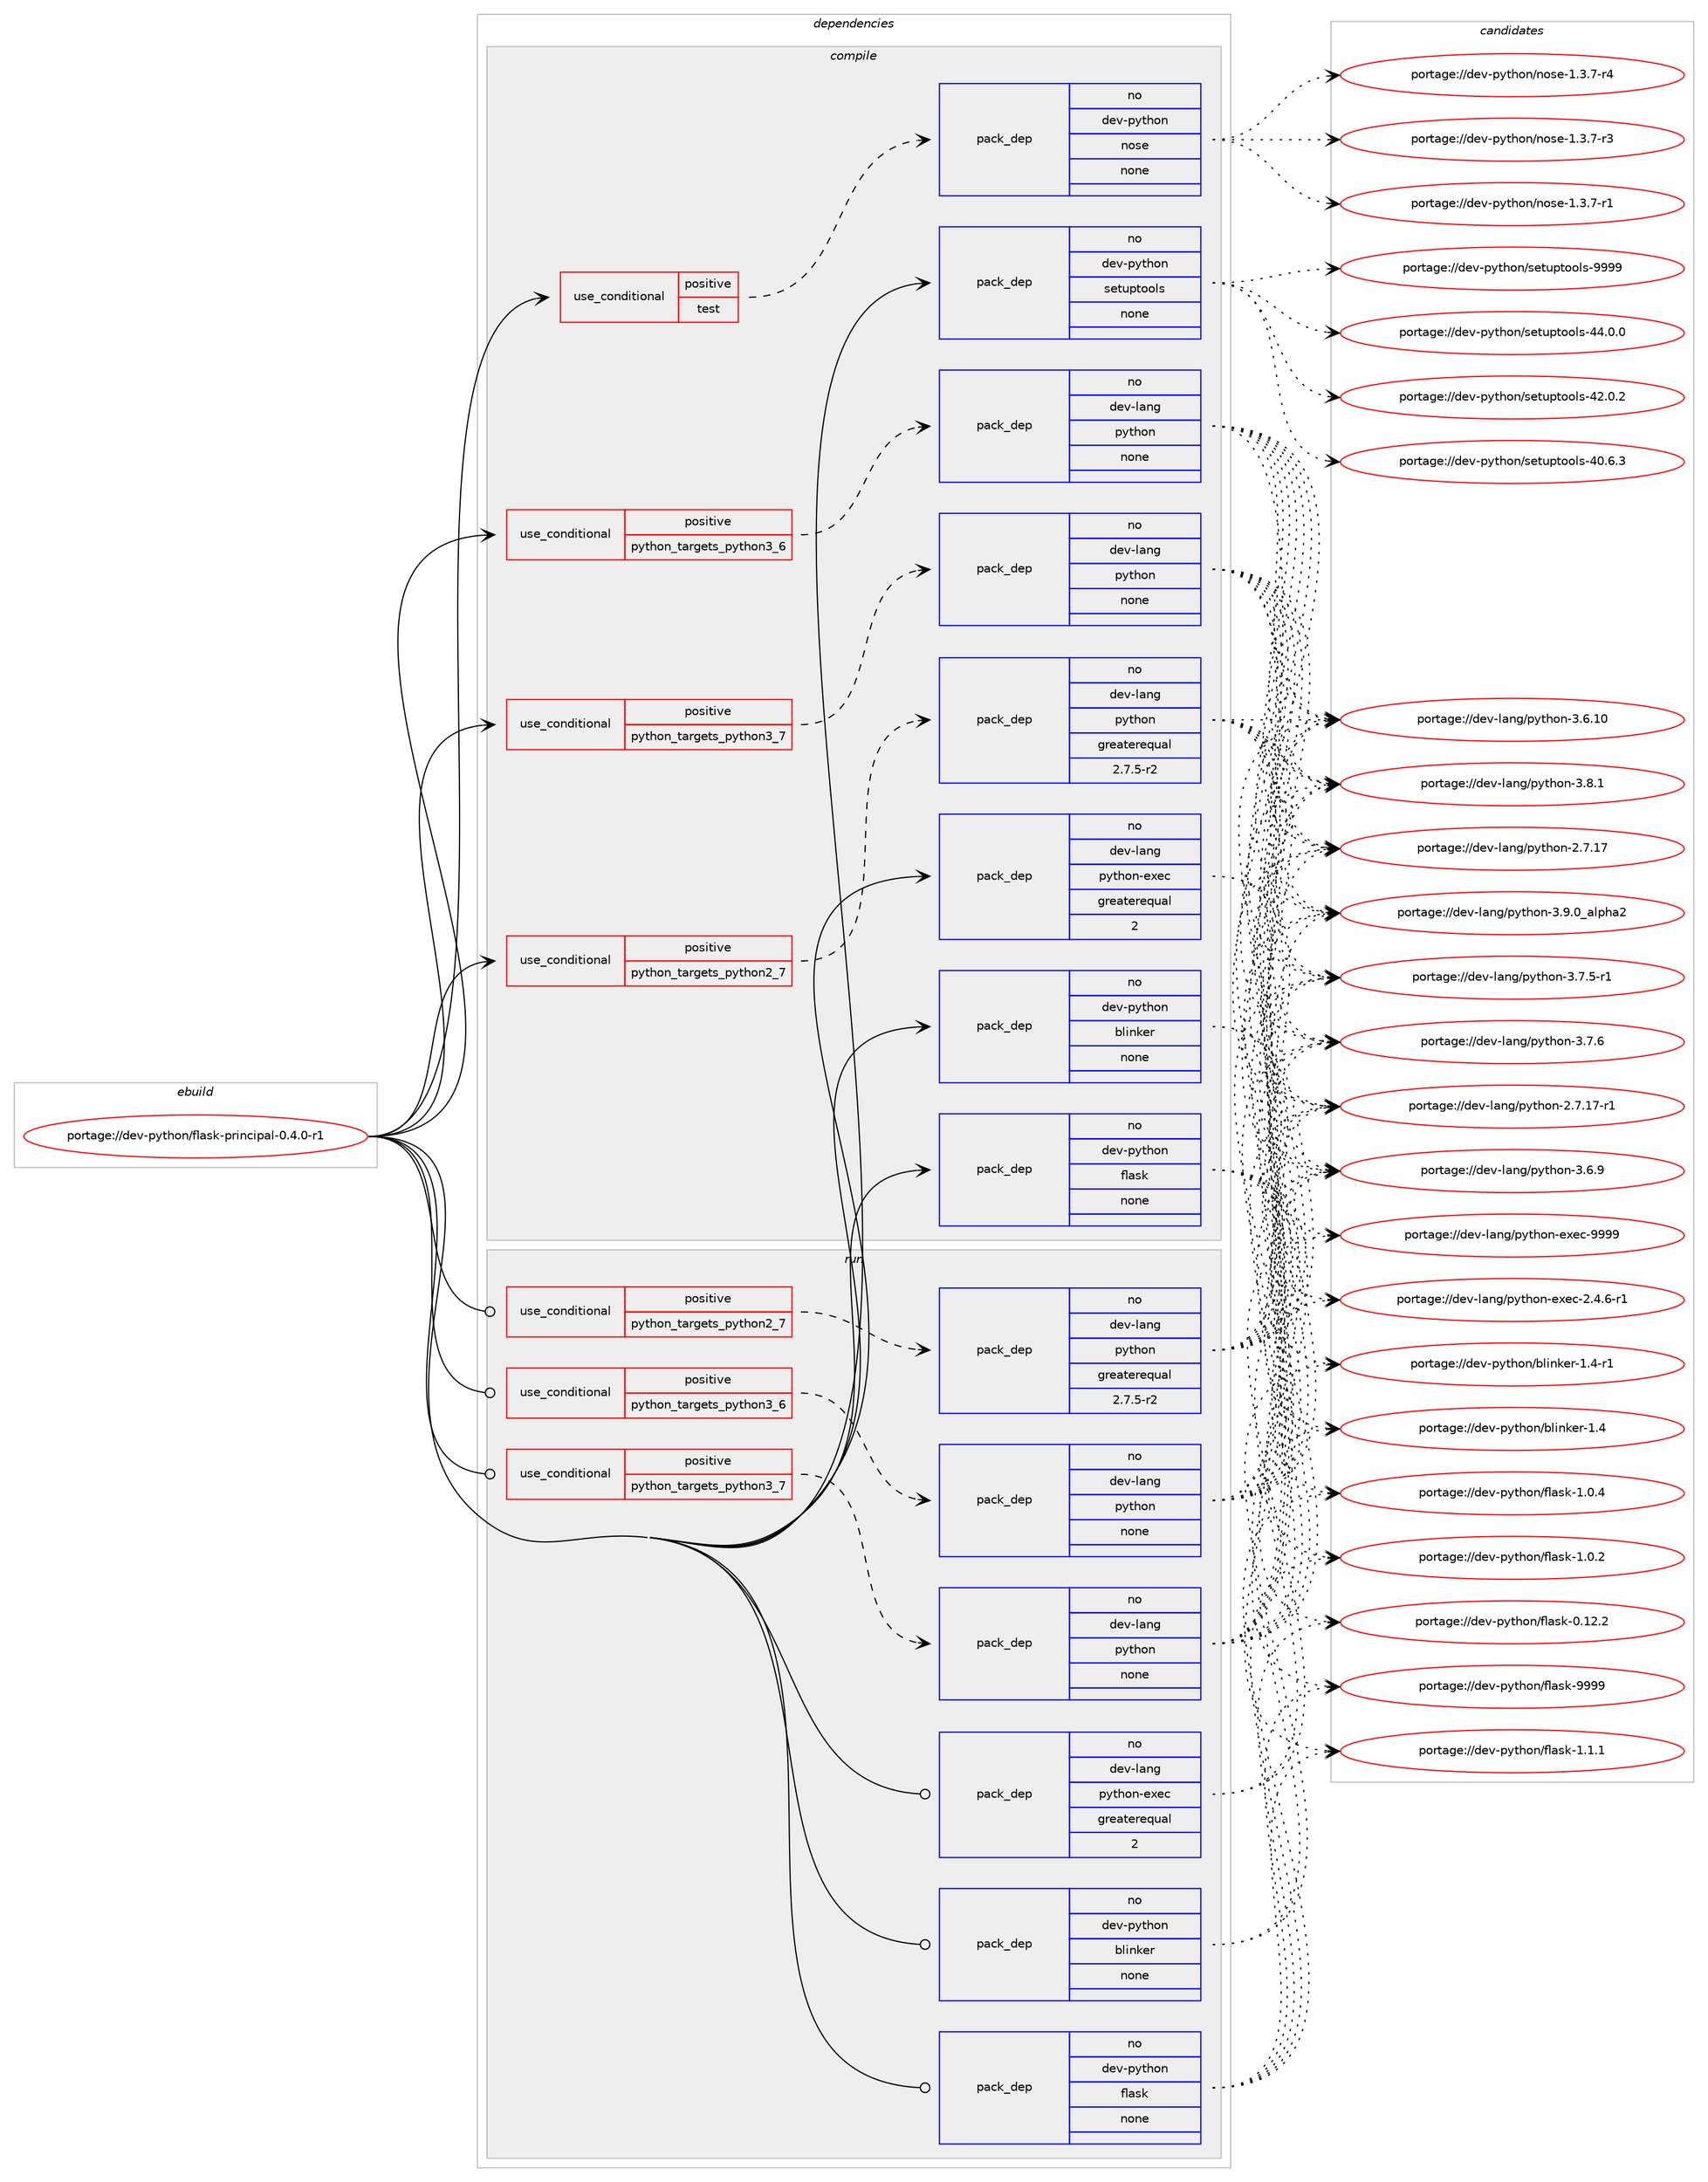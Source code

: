 digraph prolog {

# *************
# Graph options
# *************

newrank=true;
concentrate=true;
compound=true;
graph [rankdir=LR,fontname=Helvetica,fontsize=10,ranksep=1.5];#, ranksep=2.5, nodesep=0.2];
edge  [arrowhead=vee];
node  [fontname=Helvetica,fontsize=10];

# **********
# The ebuild
# **********

subgraph cluster_leftcol {
color=gray;
label=<<i>ebuild</i>>;
id [label="portage://dev-python/flask-principal-0.4.0-r1", color=red, width=4, href="../dev-python/flask-principal-0.4.0-r1.svg"];
}

# ****************
# The dependencies
# ****************

subgraph cluster_midcol {
color=gray;
label=<<i>dependencies</i>>;
subgraph cluster_compile {
fillcolor="#eeeeee";
style=filled;
label=<<i>compile</i>>;
subgraph cond115781 {
dependency460509 [label=<<TABLE BORDER="0" CELLBORDER="1" CELLSPACING="0" CELLPADDING="4"><TR><TD ROWSPAN="3" CELLPADDING="10">use_conditional</TD></TR><TR><TD>positive</TD></TR><TR><TD>python_targets_python2_7</TD></TR></TABLE>>, shape=none, color=red];
subgraph pack339738 {
dependency460510 [label=<<TABLE BORDER="0" CELLBORDER="1" CELLSPACING="0" CELLPADDING="4" WIDTH="220"><TR><TD ROWSPAN="6" CELLPADDING="30">pack_dep</TD></TR><TR><TD WIDTH="110">no</TD></TR><TR><TD>dev-lang</TD></TR><TR><TD>python</TD></TR><TR><TD>greaterequal</TD></TR><TR><TD>2.7.5-r2</TD></TR></TABLE>>, shape=none, color=blue];
}
dependency460509:e -> dependency460510:w [weight=20,style="dashed",arrowhead="vee"];
}
id:e -> dependency460509:w [weight=20,style="solid",arrowhead="vee"];
subgraph cond115782 {
dependency460511 [label=<<TABLE BORDER="0" CELLBORDER="1" CELLSPACING="0" CELLPADDING="4"><TR><TD ROWSPAN="3" CELLPADDING="10">use_conditional</TD></TR><TR><TD>positive</TD></TR><TR><TD>python_targets_python3_6</TD></TR></TABLE>>, shape=none, color=red];
subgraph pack339739 {
dependency460512 [label=<<TABLE BORDER="0" CELLBORDER="1" CELLSPACING="0" CELLPADDING="4" WIDTH="220"><TR><TD ROWSPAN="6" CELLPADDING="30">pack_dep</TD></TR><TR><TD WIDTH="110">no</TD></TR><TR><TD>dev-lang</TD></TR><TR><TD>python</TD></TR><TR><TD>none</TD></TR><TR><TD></TD></TR></TABLE>>, shape=none, color=blue];
}
dependency460511:e -> dependency460512:w [weight=20,style="dashed",arrowhead="vee"];
}
id:e -> dependency460511:w [weight=20,style="solid",arrowhead="vee"];
subgraph cond115783 {
dependency460513 [label=<<TABLE BORDER="0" CELLBORDER="1" CELLSPACING="0" CELLPADDING="4"><TR><TD ROWSPAN="3" CELLPADDING="10">use_conditional</TD></TR><TR><TD>positive</TD></TR><TR><TD>python_targets_python3_7</TD></TR></TABLE>>, shape=none, color=red];
subgraph pack339740 {
dependency460514 [label=<<TABLE BORDER="0" CELLBORDER="1" CELLSPACING="0" CELLPADDING="4" WIDTH="220"><TR><TD ROWSPAN="6" CELLPADDING="30">pack_dep</TD></TR><TR><TD WIDTH="110">no</TD></TR><TR><TD>dev-lang</TD></TR><TR><TD>python</TD></TR><TR><TD>none</TD></TR><TR><TD></TD></TR></TABLE>>, shape=none, color=blue];
}
dependency460513:e -> dependency460514:w [weight=20,style="dashed",arrowhead="vee"];
}
id:e -> dependency460513:w [weight=20,style="solid",arrowhead="vee"];
subgraph cond115784 {
dependency460515 [label=<<TABLE BORDER="0" CELLBORDER="1" CELLSPACING="0" CELLPADDING="4"><TR><TD ROWSPAN="3" CELLPADDING="10">use_conditional</TD></TR><TR><TD>positive</TD></TR><TR><TD>test</TD></TR></TABLE>>, shape=none, color=red];
subgraph pack339741 {
dependency460516 [label=<<TABLE BORDER="0" CELLBORDER="1" CELLSPACING="0" CELLPADDING="4" WIDTH="220"><TR><TD ROWSPAN="6" CELLPADDING="30">pack_dep</TD></TR><TR><TD WIDTH="110">no</TD></TR><TR><TD>dev-python</TD></TR><TR><TD>nose</TD></TR><TR><TD>none</TD></TR><TR><TD></TD></TR></TABLE>>, shape=none, color=blue];
}
dependency460515:e -> dependency460516:w [weight=20,style="dashed",arrowhead="vee"];
}
id:e -> dependency460515:w [weight=20,style="solid",arrowhead="vee"];
subgraph pack339742 {
dependency460517 [label=<<TABLE BORDER="0" CELLBORDER="1" CELLSPACING="0" CELLPADDING="4" WIDTH="220"><TR><TD ROWSPAN="6" CELLPADDING="30">pack_dep</TD></TR><TR><TD WIDTH="110">no</TD></TR><TR><TD>dev-lang</TD></TR><TR><TD>python-exec</TD></TR><TR><TD>greaterequal</TD></TR><TR><TD>2</TD></TR></TABLE>>, shape=none, color=blue];
}
id:e -> dependency460517:w [weight=20,style="solid",arrowhead="vee"];
subgraph pack339743 {
dependency460518 [label=<<TABLE BORDER="0" CELLBORDER="1" CELLSPACING="0" CELLPADDING="4" WIDTH="220"><TR><TD ROWSPAN="6" CELLPADDING="30">pack_dep</TD></TR><TR><TD WIDTH="110">no</TD></TR><TR><TD>dev-python</TD></TR><TR><TD>blinker</TD></TR><TR><TD>none</TD></TR><TR><TD></TD></TR></TABLE>>, shape=none, color=blue];
}
id:e -> dependency460518:w [weight=20,style="solid",arrowhead="vee"];
subgraph pack339744 {
dependency460519 [label=<<TABLE BORDER="0" CELLBORDER="1" CELLSPACING="0" CELLPADDING="4" WIDTH="220"><TR><TD ROWSPAN="6" CELLPADDING="30">pack_dep</TD></TR><TR><TD WIDTH="110">no</TD></TR><TR><TD>dev-python</TD></TR><TR><TD>flask</TD></TR><TR><TD>none</TD></TR><TR><TD></TD></TR></TABLE>>, shape=none, color=blue];
}
id:e -> dependency460519:w [weight=20,style="solid",arrowhead="vee"];
subgraph pack339745 {
dependency460520 [label=<<TABLE BORDER="0" CELLBORDER="1" CELLSPACING="0" CELLPADDING="4" WIDTH="220"><TR><TD ROWSPAN="6" CELLPADDING="30">pack_dep</TD></TR><TR><TD WIDTH="110">no</TD></TR><TR><TD>dev-python</TD></TR><TR><TD>setuptools</TD></TR><TR><TD>none</TD></TR><TR><TD></TD></TR></TABLE>>, shape=none, color=blue];
}
id:e -> dependency460520:w [weight=20,style="solid",arrowhead="vee"];
}
subgraph cluster_compileandrun {
fillcolor="#eeeeee";
style=filled;
label=<<i>compile and run</i>>;
}
subgraph cluster_run {
fillcolor="#eeeeee";
style=filled;
label=<<i>run</i>>;
subgraph cond115785 {
dependency460521 [label=<<TABLE BORDER="0" CELLBORDER="1" CELLSPACING="0" CELLPADDING="4"><TR><TD ROWSPAN="3" CELLPADDING="10">use_conditional</TD></TR><TR><TD>positive</TD></TR><TR><TD>python_targets_python2_7</TD></TR></TABLE>>, shape=none, color=red];
subgraph pack339746 {
dependency460522 [label=<<TABLE BORDER="0" CELLBORDER="1" CELLSPACING="0" CELLPADDING="4" WIDTH="220"><TR><TD ROWSPAN="6" CELLPADDING="30">pack_dep</TD></TR><TR><TD WIDTH="110">no</TD></TR><TR><TD>dev-lang</TD></TR><TR><TD>python</TD></TR><TR><TD>greaterequal</TD></TR><TR><TD>2.7.5-r2</TD></TR></TABLE>>, shape=none, color=blue];
}
dependency460521:e -> dependency460522:w [weight=20,style="dashed",arrowhead="vee"];
}
id:e -> dependency460521:w [weight=20,style="solid",arrowhead="odot"];
subgraph cond115786 {
dependency460523 [label=<<TABLE BORDER="0" CELLBORDER="1" CELLSPACING="0" CELLPADDING="4"><TR><TD ROWSPAN="3" CELLPADDING="10">use_conditional</TD></TR><TR><TD>positive</TD></TR><TR><TD>python_targets_python3_6</TD></TR></TABLE>>, shape=none, color=red];
subgraph pack339747 {
dependency460524 [label=<<TABLE BORDER="0" CELLBORDER="1" CELLSPACING="0" CELLPADDING="4" WIDTH="220"><TR><TD ROWSPAN="6" CELLPADDING="30">pack_dep</TD></TR><TR><TD WIDTH="110">no</TD></TR><TR><TD>dev-lang</TD></TR><TR><TD>python</TD></TR><TR><TD>none</TD></TR><TR><TD></TD></TR></TABLE>>, shape=none, color=blue];
}
dependency460523:e -> dependency460524:w [weight=20,style="dashed",arrowhead="vee"];
}
id:e -> dependency460523:w [weight=20,style="solid",arrowhead="odot"];
subgraph cond115787 {
dependency460525 [label=<<TABLE BORDER="0" CELLBORDER="1" CELLSPACING="0" CELLPADDING="4"><TR><TD ROWSPAN="3" CELLPADDING="10">use_conditional</TD></TR><TR><TD>positive</TD></TR><TR><TD>python_targets_python3_7</TD></TR></TABLE>>, shape=none, color=red];
subgraph pack339748 {
dependency460526 [label=<<TABLE BORDER="0" CELLBORDER="1" CELLSPACING="0" CELLPADDING="4" WIDTH="220"><TR><TD ROWSPAN="6" CELLPADDING="30">pack_dep</TD></TR><TR><TD WIDTH="110">no</TD></TR><TR><TD>dev-lang</TD></TR><TR><TD>python</TD></TR><TR><TD>none</TD></TR><TR><TD></TD></TR></TABLE>>, shape=none, color=blue];
}
dependency460525:e -> dependency460526:w [weight=20,style="dashed",arrowhead="vee"];
}
id:e -> dependency460525:w [weight=20,style="solid",arrowhead="odot"];
subgraph pack339749 {
dependency460527 [label=<<TABLE BORDER="0" CELLBORDER="1" CELLSPACING="0" CELLPADDING="4" WIDTH="220"><TR><TD ROWSPAN="6" CELLPADDING="30">pack_dep</TD></TR><TR><TD WIDTH="110">no</TD></TR><TR><TD>dev-lang</TD></TR><TR><TD>python-exec</TD></TR><TR><TD>greaterequal</TD></TR><TR><TD>2</TD></TR></TABLE>>, shape=none, color=blue];
}
id:e -> dependency460527:w [weight=20,style="solid",arrowhead="odot"];
subgraph pack339750 {
dependency460528 [label=<<TABLE BORDER="0" CELLBORDER="1" CELLSPACING="0" CELLPADDING="4" WIDTH="220"><TR><TD ROWSPAN="6" CELLPADDING="30">pack_dep</TD></TR><TR><TD WIDTH="110">no</TD></TR><TR><TD>dev-python</TD></TR><TR><TD>blinker</TD></TR><TR><TD>none</TD></TR><TR><TD></TD></TR></TABLE>>, shape=none, color=blue];
}
id:e -> dependency460528:w [weight=20,style="solid",arrowhead="odot"];
subgraph pack339751 {
dependency460529 [label=<<TABLE BORDER="0" CELLBORDER="1" CELLSPACING="0" CELLPADDING="4" WIDTH="220"><TR><TD ROWSPAN="6" CELLPADDING="30">pack_dep</TD></TR><TR><TD WIDTH="110">no</TD></TR><TR><TD>dev-python</TD></TR><TR><TD>flask</TD></TR><TR><TD>none</TD></TR><TR><TD></TD></TR></TABLE>>, shape=none, color=blue];
}
id:e -> dependency460529:w [weight=20,style="solid",arrowhead="odot"];
}
}

# **************
# The candidates
# **************

subgraph cluster_choices {
rank=same;
color=gray;
label=<<i>candidates</i>>;

subgraph choice339738 {
color=black;
nodesep=1;
choice10010111845108971101034711212111610411111045514657464895971081121049750 [label="portage://dev-lang/python-3.9.0_alpha2", color=red, width=4,href="../dev-lang/python-3.9.0_alpha2.svg"];
choice100101118451089711010347112121116104111110455146564649 [label="portage://dev-lang/python-3.8.1", color=red, width=4,href="../dev-lang/python-3.8.1.svg"];
choice100101118451089711010347112121116104111110455146554654 [label="portage://dev-lang/python-3.7.6", color=red, width=4,href="../dev-lang/python-3.7.6.svg"];
choice1001011184510897110103471121211161041111104551465546534511449 [label="portage://dev-lang/python-3.7.5-r1", color=red, width=4,href="../dev-lang/python-3.7.5-r1.svg"];
choice100101118451089711010347112121116104111110455146544657 [label="portage://dev-lang/python-3.6.9", color=red, width=4,href="../dev-lang/python-3.6.9.svg"];
choice10010111845108971101034711212111610411111045514654464948 [label="portage://dev-lang/python-3.6.10", color=red, width=4,href="../dev-lang/python-3.6.10.svg"];
choice100101118451089711010347112121116104111110455046554649554511449 [label="portage://dev-lang/python-2.7.17-r1", color=red, width=4,href="../dev-lang/python-2.7.17-r1.svg"];
choice10010111845108971101034711212111610411111045504655464955 [label="portage://dev-lang/python-2.7.17", color=red, width=4,href="../dev-lang/python-2.7.17.svg"];
dependency460510:e -> choice10010111845108971101034711212111610411111045514657464895971081121049750:w [style=dotted,weight="100"];
dependency460510:e -> choice100101118451089711010347112121116104111110455146564649:w [style=dotted,weight="100"];
dependency460510:e -> choice100101118451089711010347112121116104111110455146554654:w [style=dotted,weight="100"];
dependency460510:e -> choice1001011184510897110103471121211161041111104551465546534511449:w [style=dotted,weight="100"];
dependency460510:e -> choice100101118451089711010347112121116104111110455146544657:w [style=dotted,weight="100"];
dependency460510:e -> choice10010111845108971101034711212111610411111045514654464948:w [style=dotted,weight="100"];
dependency460510:e -> choice100101118451089711010347112121116104111110455046554649554511449:w [style=dotted,weight="100"];
dependency460510:e -> choice10010111845108971101034711212111610411111045504655464955:w [style=dotted,weight="100"];
}
subgraph choice339739 {
color=black;
nodesep=1;
choice10010111845108971101034711212111610411111045514657464895971081121049750 [label="portage://dev-lang/python-3.9.0_alpha2", color=red, width=4,href="../dev-lang/python-3.9.0_alpha2.svg"];
choice100101118451089711010347112121116104111110455146564649 [label="portage://dev-lang/python-3.8.1", color=red, width=4,href="../dev-lang/python-3.8.1.svg"];
choice100101118451089711010347112121116104111110455146554654 [label="portage://dev-lang/python-3.7.6", color=red, width=4,href="../dev-lang/python-3.7.6.svg"];
choice1001011184510897110103471121211161041111104551465546534511449 [label="portage://dev-lang/python-3.7.5-r1", color=red, width=4,href="../dev-lang/python-3.7.5-r1.svg"];
choice100101118451089711010347112121116104111110455146544657 [label="portage://dev-lang/python-3.6.9", color=red, width=4,href="../dev-lang/python-3.6.9.svg"];
choice10010111845108971101034711212111610411111045514654464948 [label="portage://dev-lang/python-3.6.10", color=red, width=4,href="../dev-lang/python-3.6.10.svg"];
choice100101118451089711010347112121116104111110455046554649554511449 [label="portage://dev-lang/python-2.7.17-r1", color=red, width=4,href="../dev-lang/python-2.7.17-r1.svg"];
choice10010111845108971101034711212111610411111045504655464955 [label="portage://dev-lang/python-2.7.17", color=red, width=4,href="../dev-lang/python-2.7.17.svg"];
dependency460512:e -> choice10010111845108971101034711212111610411111045514657464895971081121049750:w [style=dotted,weight="100"];
dependency460512:e -> choice100101118451089711010347112121116104111110455146564649:w [style=dotted,weight="100"];
dependency460512:e -> choice100101118451089711010347112121116104111110455146554654:w [style=dotted,weight="100"];
dependency460512:e -> choice1001011184510897110103471121211161041111104551465546534511449:w [style=dotted,weight="100"];
dependency460512:e -> choice100101118451089711010347112121116104111110455146544657:w [style=dotted,weight="100"];
dependency460512:e -> choice10010111845108971101034711212111610411111045514654464948:w [style=dotted,weight="100"];
dependency460512:e -> choice100101118451089711010347112121116104111110455046554649554511449:w [style=dotted,weight="100"];
dependency460512:e -> choice10010111845108971101034711212111610411111045504655464955:w [style=dotted,weight="100"];
}
subgraph choice339740 {
color=black;
nodesep=1;
choice10010111845108971101034711212111610411111045514657464895971081121049750 [label="portage://dev-lang/python-3.9.0_alpha2", color=red, width=4,href="../dev-lang/python-3.9.0_alpha2.svg"];
choice100101118451089711010347112121116104111110455146564649 [label="portage://dev-lang/python-3.8.1", color=red, width=4,href="../dev-lang/python-3.8.1.svg"];
choice100101118451089711010347112121116104111110455146554654 [label="portage://dev-lang/python-3.7.6", color=red, width=4,href="../dev-lang/python-3.7.6.svg"];
choice1001011184510897110103471121211161041111104551465546534511449 [label="portage://dev-lang/python-3.7.5-r1", color=red, width=4,href="../dev-lang/python-3.7.5-r1.svg"];
choice100101118451089711010347112121116104111110455146544657 [label="portage://dev-lang/python-3.6.9", color=red, width=4,href="../dev-lang/python-3.6.9.svg"];
choice10010111845108971101034711212111610411111045514654464948 [label="portage://dev-lang/python-3.6.10", color=red, width=4,href="../dev-lang/python-3.6.10.svg"];
choice100101118451089711010347112121116104111110455046554649554511449 [label="portage://dev-lang/python-2.7.17-r1", color=red, width=4,href="../dev-lang/python-2.7.17-r1.svg"];
choice10010111845108971101034711212111610411111045504655464955 [label="portage://dev-lang/python-2.7.17", color=red, width=4,href="../dev-lang/python-2.7.17.svg"];
dependency460514:e -> choice10010111845108971101034711212111610411111045514657464895971081121049750:w [style=dotted,weight="100"];
dependency460514:e -> choice100101118451089711010347112121116104111110455146564649:w [style=dotted,weight="100"];
dependency460514:e -> choice100101118451089711010347112121116104111110455146554654:w [style=dotted,weight="100"];
dependency460514:e -> choice1001011184510897110103471121211161041111104551465546534511449:w [style=dotted,weight="100"];
dependency460514:e -> choice100101118451089711010347112121116104111110455146544657:w [style=dotted,weight="100"];
dependency460514:e -> choice10010111845108971101034711212111610411111045514654464948:w [style=dotted,weight="100"];
dependency460514:e -> choice100101118451089711010347112121116104111110455046554649554511449:w [style=dotted,weight="100"];
dependency460514:e -> choice10010111845108971101034711212111610411111045504655464955:w [style=dotted,weight="100"];
}
subgraph choice339741 {
color=black;
nodesep=1;
choice10010111845112121116104111110471101111151014549465146554511452 [label="portage://dev-python/nose-1.3.7-r4", color=red, width=4,href="../dev-python/nose-1.3.7-r4.svg"];
choice10010111845112121116104111110471101111151014549465146554511451 [label="portage://dev-python/nose-1.3.7-r3", color=red, width=4,href="../dev-python/nose-1.3.7-r3.svg"];
choice10010111845112121116104111110471101111151014549465146554511449 [label="portage://dev-python/nose-1.3.7-r1", color=red, width=4,href="../dev-python/nose-1.3.7-r1.svg"];
dependency460516:e -> choice10010111845112121116104111110471101111151014549465146554511452:w [style=dotted,weight="100"];
dependency460516:e -> choice10010111845112121116104111110471101111151014549465146554511451:w [style=dotted,weight="100"];
dependency460516:e -> choice10010111845112121116104111110471101111151014549465146554511449:w [style=dotted,weight="100"];
}
subgraph choice339742 {
color=black;
nodesep=1;
choice10010111845108971101034711212111610411111045101120101994557575757 [label="portage://dev-lang/python-exec-9999", color=red, width=4,href="../dev-lang/python-exec-9999.svg"];
choice10010111845108971101034711212111610411111045101120101994550465246544511449 [label="portage://dev-lang/python-exec-2.4.6-r1", color=red, width=4,href="../dev-lang/python-exec-2.4.6-r1.svg"];
dependency460517:e -> choice10010111845108971101034711212111610411111045101120101994557575757:w [style=dotted,weight="100"];
dependency460517:e -> choice10010111845108971101034711212111610411111045101120101994550465246544511449:w [style=dotted,weight="100"];
}
subgraph choice339743 {
color=black;
nodesep=1;
choice100101118451121211161041111104798108105110107101114454946524511449 [label="portage://dev-python/blinker-1.4-r1", color=red, width=4,href="../dev-python/blinker-1.4-r1.svg"];
choice10010111845112121116104111110479810810511010710111445494652 [label="portage://dev-python/blinker-1.4", color=red, width=4,href="../dev-python/blinker-1.4.svg"];
dependency460518:e -> choice100101118451121211161041111104798108105110107101114454946524511449:w [style=dotted,weight="100"];
dependency460518:e -> choice10010111845112121116104111110479810810511010710111445494652:w [style=dotted,weight="100"];
}
subgraph choice339744 {
color=black;
nodesep=1;
choice1001011184511212111610411111047102108971151074557575757 [label="portage://dev-python/flask-9999", color=red, width=4,href="../dev-python/flask-9999.svg"];
choice100101118451121211161041111104710210897115107454946494649 [label="portage://dev-python/flask-1.1.1", color=red, width=4,href="../dev-python/flask-1.1.1.svg"];
choice100101118451121211161041111104710210897115107454946484652 [label="portage://dev-python/flask-1.0.4", color=red, width=4,href="../dev-python/flask-1.0.4.svg"];
choice100101118451121211161041111104710210897115107454946484650 [label="portage://dev-python/flask-1.0.2", color=red, width=4,href="../dev-python/flask-1.0.2.svg"];
choice10010111845112121116104111110471021089711510745484649504650 [label="portage://dev-python/flask-0.12.2", color=red, width=4,href="../dev-python/flask-0.12.2.svg"];
dependency460519:e -> choice1001011184511212111610411111047102108971151074557575757:w [style=dotted,weight="100"];
dependency460519:e -> choice100101118451121211161041111104710210897115107454946494649:w [style=dotted,weight="100"];
dependency460519:e -> choice100101118451121211161041111104710210897115107454946484652:w [style=dotted,weight="100"];
dependency460519:e -> choice100101118451121211161041111104710210897115107454946484650:w [style=dotted,weight="100"];
dependency460519:e -> choice10010111845112121116104111110471021089711510745484649504650:w [style=dotted,weight="100"];
}
subgraph choice339745 {
color=black;
nodesep=1;
choice10010111845112121116104111110471151011161171121161111111081154557575757 [label="portage://dev-python/setuptools-9999", color=red, width=4,href="../dev-python/setuptools-9999.svg"];
choice100101118451121211161041111104711510111611711211611111110811545525246484648 [label="portage://dev-python/setuptools-44.0.0", color=red, width=4,href="../dev-python/setuptools-44.0.0.svg"];
choice100101118451121211161041111104711510111611711211611111110811545525046484650 [label="portage://dev-python/setuptools-42.0.2", color=red, width=4,href="../dev-python/setuptools-42.0.2.svg"];
choice100101118451121211161041111104711510111611711211611111110811545524846544651 [label="portage://dev-python/setuptools-40.6.3", color=red, width=4,href="../dev-python/setuptools-40.6.3.svg"];
dependency460520:e -> choice10010111845112121116104111110471151011161171121161111111081154557575757:w [style=dotted,weight="100"];
dependency460520:e -> choice100101118451121211161041111104711510111611711211611111110811545525246484648:w [style=dotted,weight="100"];
dependency460520:e -> choice100101118451121211161041111104711510111611711211611111110811545525046484650:w [style=dotted,weight="100"];
dependency460520:e -> choice100101118451121211161041111104711510111611711211611111110811545524846544651:w [style=dotted,weight="100"];
}
subgraph choice339746 {
color=black;
nodesep=1;
choice10010111845108971101034711212111610411111045514657464895971081121049750 [label="portage://dev-lang/python-3.9.0_alpha2", color=red, width=4,href="../dev-lang/python-3.9.0_alpha2.svg"];
choice100101118451089711010347112121116104111110455146564649 [label="portage://dev-lang/python-3.8.1", color=red, width=4,href="../dev-lang/python-3.8.1.svg"];
choice100101118451089711010347112121116104111110455146554654 [label="portage://dev-lang/python-3.7.6", color=red, width=4,href="../dev-lang/python-3.7.6.svg"];
choice1001011184510897110103471121211161041111104551465546534511449 [label="portage://dev-lang/python-3.7.5-r1", color=red, width=4,href="../dev-lang/python-3.7.5-r1.svg"];
choice100101118451089711010347112121116104111110455146544657 [label="portage://dev-lang/python-3.6.9", color=red, width=4,href="../dev-lang/python-3.6.9.svg"];
choice10010111845108971101034711212111610411111045514654464948 [label="portage://dev-lang/python-3.6.10", color=red, width=4,href="../dev-lang/python-3.6.10.svg"];
choice100101118451089711010347112121116104111110455046554649554511449 [label="portage://dev-lang/python-2.7.17-r1", color=red, width=4,href="../dev-lang/python-2.7.17-r1.svg"];
choice10010111845108971101034711212111610411111045504655464955 [label="portage://dev-lang/python-2.7.17", color=red, width=4,href="../dev-lang/python-2.7.17.svg"];
dependency460522:e -> choice10010111845108971101034711212111610411111045514657464895971081121049750:w [style=dotted,weight="100"];
dependency460522:e -> choice100101118451089711010347112121116104111110455146564649:w [style=dotted,weight="100"];
dependency460522:e -> choice100101118451089711010347112121116104111110455146554654:w [style=dotted,weight="100"];
dependency460522:e -> choice1001011184510897110103471121211161041111104551465546534511449:w [style=dotted,weight="100"];
dependency460522:e -> choice100101118451089711010347112121116104111110455146544657:w [style=dotted,weight="100"];
dependency460522:e -> choice10010111845108971101034711212111610411111045514654464948:w [style=dotted,weight="100"];
dependency460522:e -> choice100101118451089711010347112121116104111110455046554649554511449:w [style=dotted,weight="100"];
dependency460522:e -> choice10010111845108971101034711212111610411111045504655464955:w [style=dotted,weight="100"];
}
subgraph choice339747 {
color=black;
nodesep=1;
choice10010111845108971101034711212111610411111045514657464895971081121049750 [label="portage://dev-lang/python-3.9.0_alpha2", color=red, width=4,href="../dev-lang/python-3.9.0_alpha2.svg"];
choice100101118451089711010347112121116104111110455146564649 [label="portage://dev-lang/python-3.8.1", color=red, width=4,href="../dev-lang/python-3.8.1.svg"];
choice100101118451089711010347112121116104111110455146554654 [label="portage://dev-lang/python-3.7.6", color=red, width=4,href="../dev-lang/python-3.7.6.svg"];
choice1001011184510897110103471121211161041111104551465546534511449 [label="portage://dev-lang/python-3.7.5-r1", color=red, width=4,href="../dev-lang/python-3.7.5-r1.svg"];
choice100101118451089711010347112121116104111110455146544657 [label="portage://dev-lang/python-3.6.9", color=red, width=4,href="../dev-lang/python-3.6.9.svg"];
choice10010111845108971101034711212111610411111045514654464948 [label="portage://dev-lang/python-3.6.10", color=red, width=4,href="../dev-lang/python-3.6.10.svg"];
choice100101118451089711010347112121116104111110455046554649554511449 [label="portage://dev-lang/python-2.7.17-r1", color=red, width=4,href="../dev-lang/python-2.7.17-r1.svg"];
choice10010111845108971101034711212111610411111045504655464955 [label="portage://dev-lang/python-2.7.17", color=red, width=4,href="../dev-lang/python-2.7.17.svg"];
dependency460524:e -> choice10010111845108971101034711212111610411111045514657464895971081121049750:w [style=dotted,weight="100"];
dependency460524:e -> choice100101118451089711010347112121116104111110455146564649:w [style=dotted,weight="100"];
dependency460524:e -> choice100101118451089711010347112121116104111110455146554654:w [style=dotted,weight="100"];
dependency460524:e -> choice1001011184510897110103471121211161041111104551465546534511449:w [style=dotted,weight="100"];
dependency460524:e -> choice100101118451089711010347112121116104111110455146544657:w [style=dotted,weight="100"];
dependency460524:e -> choice10010111845108971101034711212111610411111045514654464948:w [style=dotted,weight="100"];
dependency460524:e -> choice100101118451089711010347112121116104111110455046554649554511449:w [style=dotted,weight="100"];
dependency460524:e -> choice10010111845108971101034711212111610411111045504655464955:w [style=dotted,weight="100"];
}
subgraph choice339748 {
color=black;
nodesep=1;
choice10010111845108971101034711212111610411111045514657464895971081121049750 [label="portage://dev-lang/python-3.9.0_alpha2", color=red, width=4,href="../dev-lang/python-3.9.0_alpha2.svg"];
choice100101118451089711010347112121116104111110455146564649 [label="portage://dev-lang/python-3.8.1", color=red, width=4,href="../dev-lang/python-3.8.1.svg"];
choice100101118451089711010347112121116104111110455146554654 [label="portage://dev-lang/python-3.7.6", color=red, width=4,href="../dev-lang/python-3.7.6.svg"];
choice1001011184510897110103471121211161041111104551465546534511449 [label="portage://dev-lang/python-3.7.5-r1", color=red, width=4,href="../dev-lang/python-3.7.5-r1.svg"];
choice100101118451089711010347112121116104111110455146544657 [label="portage://dev-lang/python-3.6.9", color=red, width=4,href="../dev-lang/python-3.6.9.svg"];
choice10010111845108971101034711212111610411111045514654464948 [label="portage://dev-lang/python-3.6.10", color=red, width=4,href="../dev-lang/python-3.6.10.svg"];
choice100101118451089711010347112121116104111110455046554649554511449 [label="portage://dev-lang/python-2.7.17-r1", color=red, width=4,href="../dev-lang/python-2.7.17-r1.svg"];
choice10010111845108971101034711212111610411111045504655464955 [label="portage://dev-lang/python-2.7.17", color=red, width=4,href="../dev-lang/python-2.7.17.svg"];
dependency460526:e -> choice10010111845108971101034711212111610411111045514657464895971081121049750:w [style=dotted,weight="100"];
dependency460526:e -> choice100101118451089711010347112121116104111110455146564649:w [style=dotted,weight="100"];
dependency460526:e -> choice100101118451089711010347112121116104111110455146554654:w [style=dotted,weight="100"];
dependency460526:e -> choice1001011184510897110103471121211161041111104551465546534511449:w [style=dotted,weight="100"];
dependency460526:e -> choice100101118451089711010347112121116104111110455146544657:w [style=dotted,weight="100"];
dependency460526:e -> choice10010111845108971101034711212111610411111045514654464948:w [style=dotted,weight="100"];
dependency460526:e -> choice100101118451089711010347112121116104111110455046554649554511449:w [style=dotted,weight="100"];
dependency460526:e -> choice10010111845108971101034711212111610411111045504655464955:w [style=dotted,weight="100"];
}
subgraph choice339749 {
color=black;
nodesep=1;
choice10010111845108971101034711212111610411111045101120101994557575757 [label="portage://dev-lang/python-exec-9999", color=red, width=4,href="../dev-lang/python-exec-9999.svg"];
choice10010111845108971101034711212111610411111045101120101994550465246544511449 [label="portage://dev-lang/python-exec-2.4.6-r1", color=red, width=4,href="../dev-lang/python-exec-2.4.6-r1.svg"];
dependency460527:e -> choice10010111845108971101034711212111610411111045101120101994557575757:w [style=dotted,weight="100"];
dependency460527:e -> choice10010111845108971101034711212111610411111045101120101994550465246544511449:w [style=dotted,weight="100"];
}
subgraph choice339750 {
color=black;
nodesep=1;
choice100101118451121211161041111104798108105110107101114454946524511449 [label="portage://dev-python/blinker-1.4-r1", color=red, width=4,href="../dev-python/blinker-1.4-r1.svg"];
choice10010111845112121116104111110479810810511010710111445494652 [label="portage://dev-python/blinker-1.4", color=red, width=4,href="../dev-python/blinker-1.4.svg"];
dependency460528:e -> choice100101118451121211161041111104798108105110107101114454946524511449:w [style=dotted,weight="100"];
dependency460528:e -> choice10010111845112121116104111110479810810511010710111445494652:w [style=dotted,weight="100"];
}
subgraph choice339751 {
color=black;
nodesep=1;
choice1001011184511212111610411111047102108971151074557575757 [label="portage://dev-python/flask-9999", color=red, width=4,href="../dev-python/flask-9999.svg"];
choice100101118451121211161041111104710210897115107454946494649 [label="portage://dev-python/flask-1.1.1", color=red, width=4,href="../dev-python/flask-1.1.1.svg"];
choice100101118451121211161041111104710210897115107454946484652 [label="portage://dev-python/flask-1.0.4", color=red, width=4,href="../dev-python/flask-1.0.4.svg"];
choice100101118451121211161041111104710210897115107454946484650 [label="portage://dev-python/flask-1.0.2", color=red, width=4,href="../dev-python/flask-1.0.2.svg"];
choice10010111845112121116104111110471021089711510745484649504650 [label="portage://dev-python/flask-0.12.2", color=red, width=4,href="../dev-python/flask-0.12.2.svg"];
dependency460529:e -> choice1001011184511212111610411111047102108971151074557575757:w [style=dotted,weight="100"];
dependency460529:e -> choice100101118451121211161041111104710210897115107454946494649:w [style=dotted,weight="100"];
dependency460529:e -> choice100101118451121211161041111104710210897115107454946484652:w [style=dotted,weight="100"];
dependency460529:e -> choice100101118451121211161041111104710210897115107454946484650:w [style=dotted,weight="100"];
dependency460529:e -> choice10010111845112121116104111110471021089711510745484649504650:w [style=dotted,weight="100"];
}
}

}
